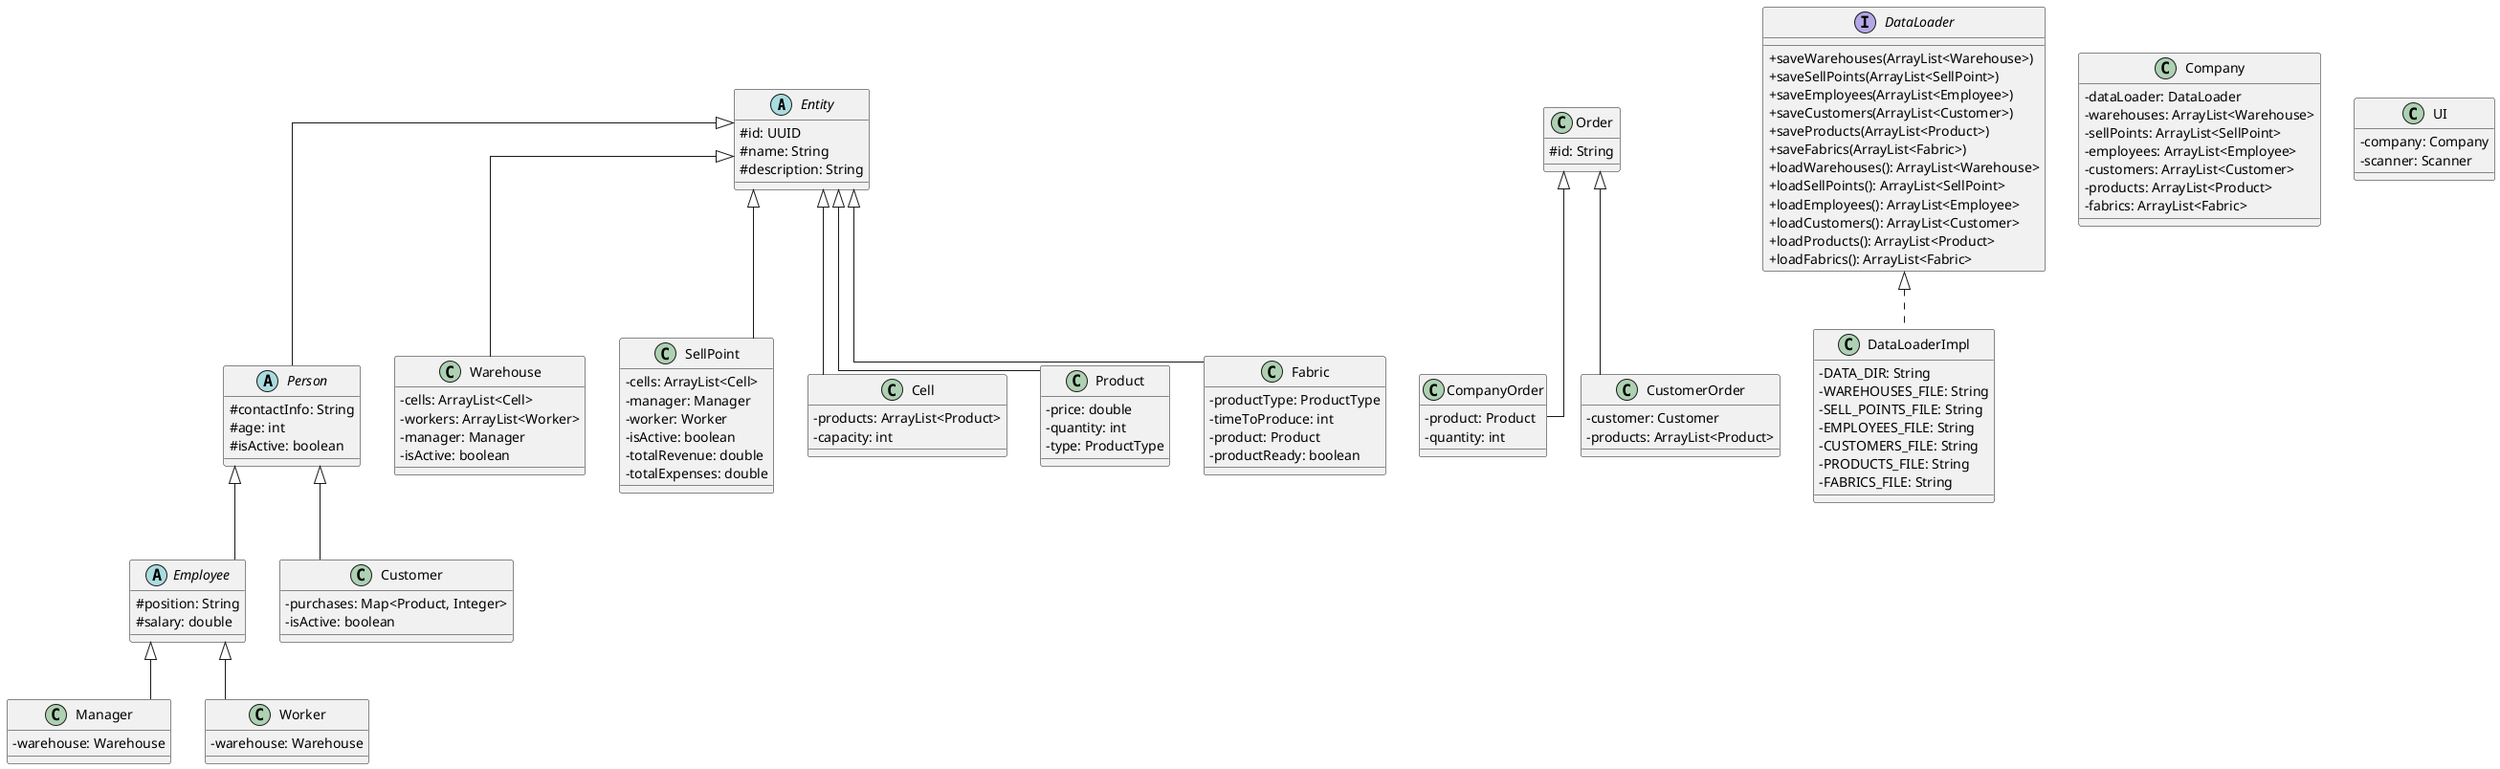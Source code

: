 @startuml Class Inheritance

' Base Entity
abstract class Entity {
  # id: UUID
  # name: String
  # description: String
}

' Person hierarchy
abstract class Person extends Entity {
  # contactInfo: String
  # age: int
  # isActive: boolean
}

abstract class Employee extends Person {
  # position: String
  # salary: double
}

class Manager extends Employee {
  - warehouse: Warehouse
}

class Worker extends Employee {
  - warehouse: Warehouse
}

class Customer extends Person {
  - purchases: Map<Product, Integer>
  - isActive: boolean
}

' Storage hierarchy
class Warehouse extends Entity {
  - cells: ArrayList<Cell>
  - workers: ArrayList<Worker>
  - manager: Manager
  - isActive: boolean
}

class SellPoint extends Entity {
  - cells: ArrayList<Cell>
  - manager: Manager
  - worker: Worker
  - isActive: boolean
  - totalRevenue: double
  - totalExpenses: double
}

class Cell extends Entity {
  - products: ArrayList<Product>
  - capacity: int
}

' Product hierarchy
class Product extends Entity {
  - price: double
  - quantity: int
  - type: ProductType
}

class Fabric extends Entity {
  - productType: ProductType
  - timeToProduce: int
  - product: Product
  - productReady: boolean
}

' Order hierarchy
class Order {
  # id: String
}

class CompanyOrder extends Order {
  - product: Product
  - quantity: int
}

class CustomerOrder extends Order {
  - customer: Customer
  - products: ArrayList<Product>
}

' DataLoader hierarchy
interface DataLoader {
  + saveWarehouses(ArrayList<Warehouse>)
  + saveSellPoints(ArrayList<SellPoint>)
  + saveEmployees(ArrayList<Employee>)
  + saveCustomers(ArrayList<Customer>)
  + saveProducts(ArrayList<Product>)
  + saveFabrics(ArrayList<Fabric>)
  + loadWarehouses(): ArrayList<Warehouse>
  + loadSellPoints(): ArrayList<SellPoint>
  + loadEmployees(): ArrayList<Employee>
  + loadCustomers(): ArrayList<Customer>
  + loadProducts(): ArrayList<Product>
  + loadFabrics(): ArrayList<Fabric>
}

class DataLoaderImpl implements DataLoader {
  - DATA_DIR: String
  - WAREHOUSES_FILE: String
  - SELL_POINTS_FILE: String
  - EMPLOYEES_FILE: String
  - CUSTOMERS_FILE: String
  - PRODUCTS_FILE: String
  - FABRICS_FILE: String
}

' Main classes (no inheritance)
class Company {
  - dataLoader: DataLoader
  - warehouses: ArrayList<Warehouse>
  - sellPoints: ArrayList<SellPoint>
  - employees: ArrayList<Employee>
  - customers: ArrayList<Customer>
  - products: ArrayList<Product>
  - fabrics: ArrayList<Fabric>
}

class UI {
  - company: Company
  - scanner: Scanner
}

' Style
skinparam classAttributeIconSize 0
skinparam linetype ortho

@enduml 